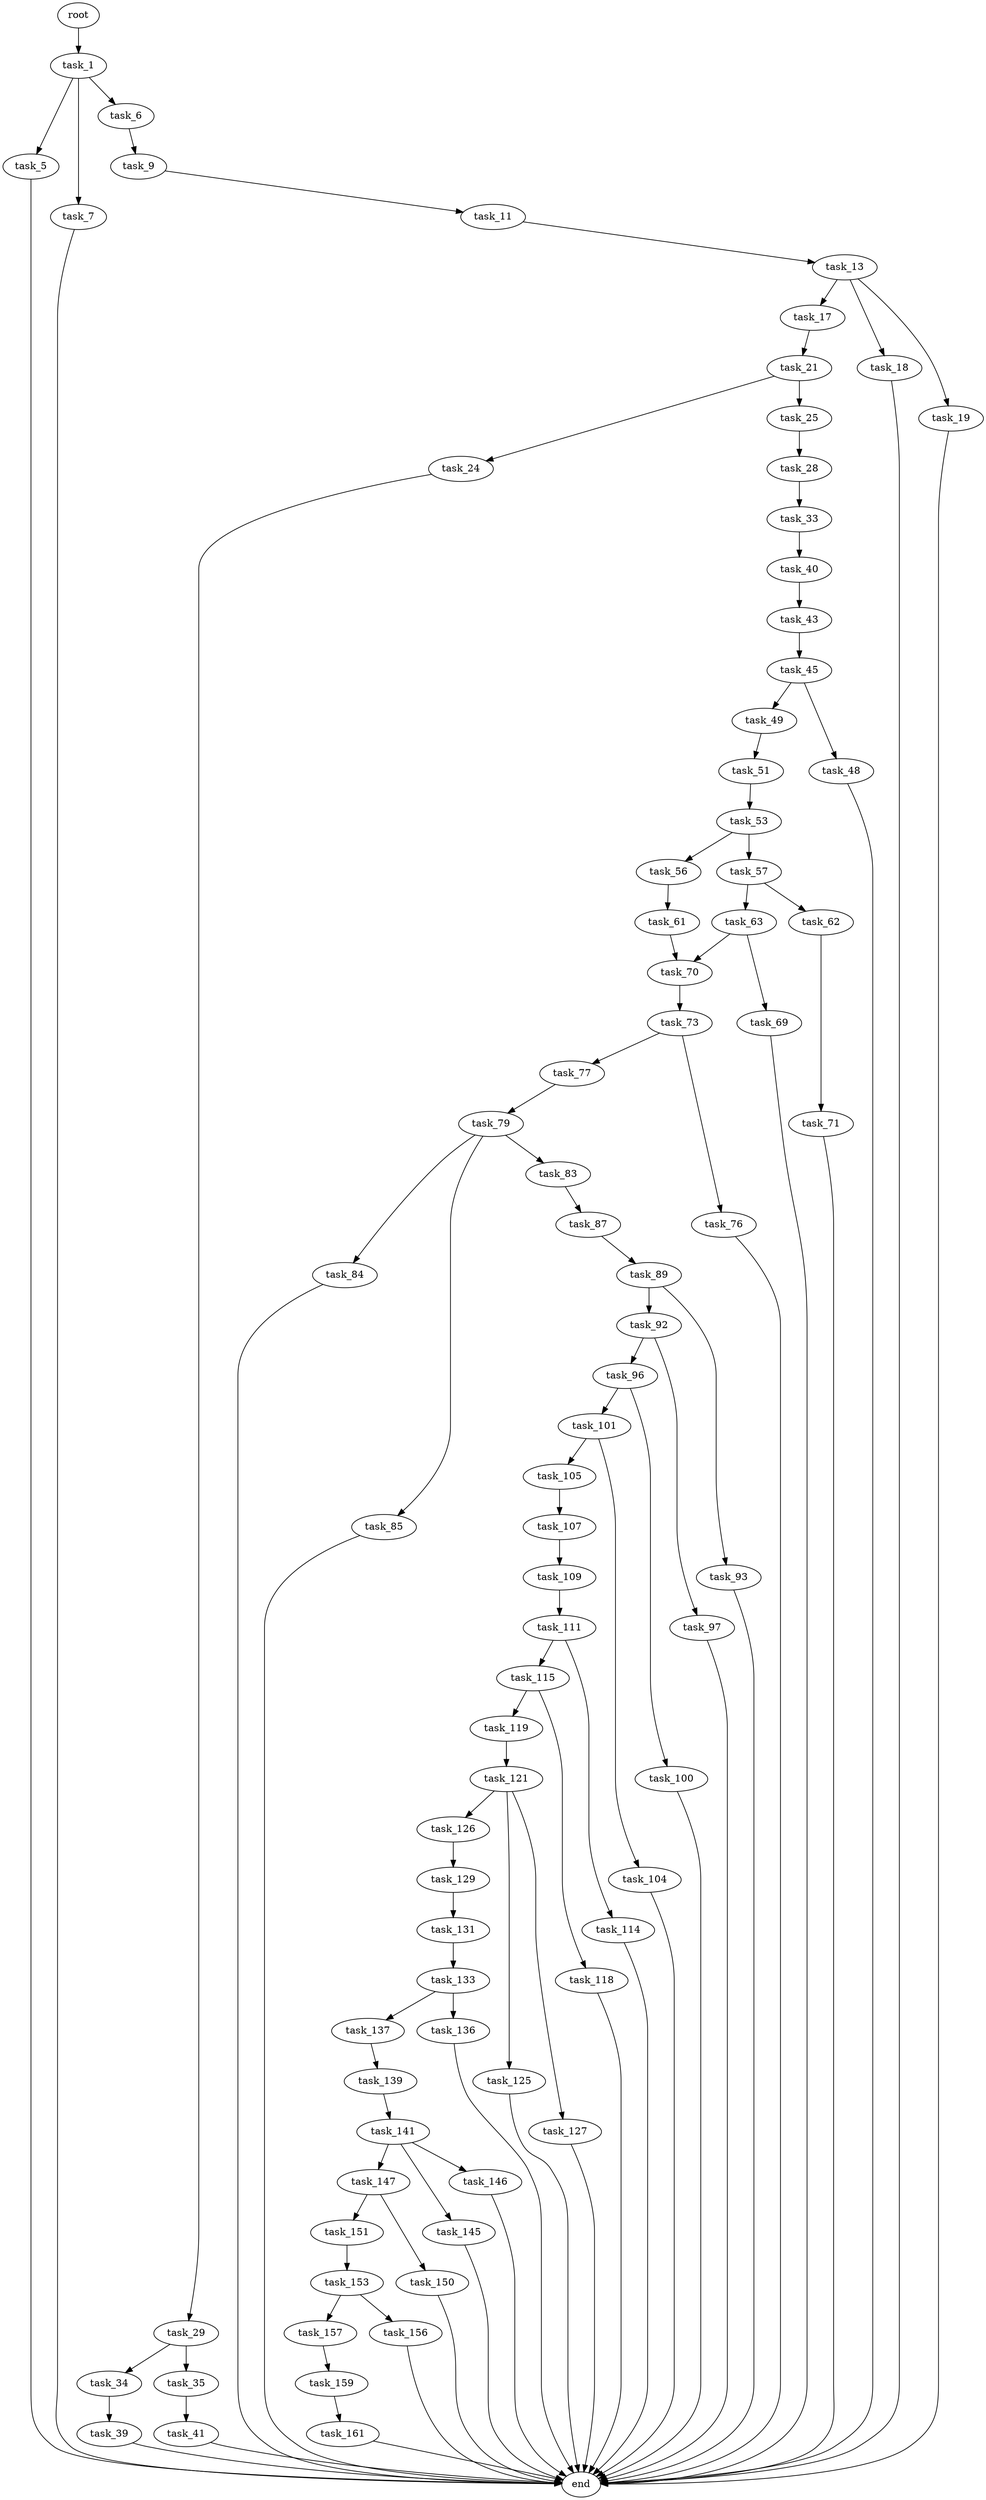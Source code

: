 digraph G {
  root [size="0.000000"];
  task_1 [size="3260336987.000000"];
  task_5 [size="121854812568.000000"];
  task_6 [size="105376010100.000000"];
  task_7 [size="1503390182.000000"];
  task_9 [size="4059975785.000000"];
  task_11 [size="293679476039.000000"];
  task_13 [size="14219878918.000000"];
  task_17 [size="68719476736.000000"];
  task_18 [size="28991029248.000000"];
  task_19 [size="368293445632.000000"];
  task_21 [size="28991029248.000000"];
  task_24 [size="39012978280.000000"];
  task_25 [size="520371612.000000"];
  task_28 [size="231928233984.000000"];
  task_29 [size="27558838311.000000"];
  task_33 [size="3559023858.000000"];
  task_34 [size="4335331618.000000"];
  task_35 [size="134217728000.000000"];
  task_39 [size="25484828579.000000"];
  task_40 [size="28991029248.000000"];
  task_41 [size="538531156508.000000"];
  task_43 [size="191859767841.000000"];
  task_45 [size="782757789696.000000"];
  task_48 [size="529883184615.000000"];
  task_49 [size="40731773965.000000"];
  task_51 [size="2457551898.000000"];
  task_53 [size="8589934592.000000"];
  task_56 [size="96690060883.000000"];
  task_57 [size="1771644100.000000"];
  task_61 [size="24149044165.000000"];
  task_62 [size="437724380915.000000"];
  task_63 [size="68719476736.000000"];
  task_69 [size="549755813888.000000"];
  task_70 [size="134217728000.000000"];
  task_71 [size="3311989244.000000"];
  task_73 [size="459258030845.000000"];
  task_76 [size="12629648507.000000"];
  task_77 [size="28991029248.000000"];
  task_79 [size="106690726569.000000"];
  task_83 [size="39318024546.000000"];
  task_84 [size="771358016943.000000"];
  task_85 [size="6651659084.000000"];
  task_87 [size="194275965111.000000"];
  task_89 [size="11039143530.000000"];
  task_92 [size="8589934592.000000"];
  task_93 [size="30748271507.000000"];
  task_96 [size="118672442110.000000"];
  task_97 [size="4996262860.000000"];
  task_100 [size="572609077.000000"];
  task_101 [size="782757789696.000000"];
  task_104 [size="22961351685.000000"];
  task_105 [size="58356904759.000000"];
  task_107 [size="303796223297.000000"];
  task_109 [size="8242210081.000000"];
  task_111 [size="8589934592.000000"];
  task_114 [size="39688032541.000000"];
  task_115 [size="1073741824000.000000"];
  task_118 [size="782757789696.000000"];
  task_119 [size="368293445632.000000"];
  task_121 [size="851888498.000000"];
  task_125 [size="7751072475.000000"];
  task_126 [size="198284884419.000000"];
  task_127 [size="231928233984.000000"];
  task_129 [size="28991029248.000000"];
  task_131 [size="1051595533090.000000"];
  task_133 [size="2484290627.000000"];
  task_136 [size="782757789696.000000"];
  task_137 [size="1073741824000.000000"];
  task_139 [size="7881724806.000000"];
  task_141 [size="47687233385.000000"];
  task_145 [size="10065960414.000000"];
  task_146 [size="650973018083.000000"];
  task_147 [size="549755813888.000000"];
  task_150 [size="19030576636.000000"];
  task_151 [size="37072275637.000000"];
  task_153 [size="38026988690.000000"];
  task_156 [size="28991029248.000000"];
  task_157 [size="28991029248.000000"];
  task_159 [size="231928233984.000000"];
  task_161 [size="170031841872.000000"];
  end [size="0.000000"];

  root -> task_1 [size="1.000000"];
  task_1 -> task_5 [size="209715200.000000"];
  task_1 -> task_6 [size="209715200.000000"];
  task_1 -> task_7 [size="209715200.000000"];
  task_5 -> end [size="1.000000"];
  task_6 -> task_9 [size="411041792.000000"];
  task_7 -> end [size="1.000000"];
  task_9 -> task_11 [size="75497472.000000"];
  task_11 -> task_13 [size="301989888.000000"];
  task_13 -> task_17 [size="411041792.000000"];
  task_13 -> task_18 [size="411041792.000000"];
  task_13 -> task_19 [size="411041792.000000"];
  task_17 -> task_21 [size="134217728.000000"];
  task_18 -> end [size="1.000000"];
  task_19 -> end [size="1.000000"];
  task_21 -> task_24 [size="75497472.000000"];
  task_21 -> task_25 [size="75497472.000000"];
  task_24 -> task_29 [size="33554432.000000"];
  task_25 -> task_28 [size="33554432.000000"];
  task_28 -> task_33 [size="301989888.000000"];
  task_29 -> task_34 [size="536870912.000000"];
  task_29 -> task_35 [size="536870912.000000"];
  task_33 -> task_40 [size="75497472.000000"];
  task_34 -> task_39 [size="536870912.000000"];
  task_35 -> task_41 [size="209715200.000000"];
  task_39 -> end [size="1.000000"];
  task_40 -> task_43 [size="75497472.000000"];
  task_41 -> end [size="1.000000"];
  task_43 -> task_45 [size="209715200.000000"];
  task_45 -> task_48 [size="679477248.000000"];
  task_45 -> task_49 [size="679477248.000000"];
  task_48 -> end [size="1.000000"];
  task_49 -> task_51 [size="679477248.000000"];
  task_51 -> task_53 [size="209715200.000000"];
  task_53 -> task_56 [size="33554432.000000"];
  task_53 -> task_57 [size="33554432.000000"];
  task_56 -> task_61 [size="411041792.000000"];
  task_57 -> task_62 [size="134217728.000000"];
  task_57 -> task_63 [size="134217728.000000"];
  task_61 -> task_70 [size="838860800.000000"];
  task_62 -> task_71 [size="301989888.000000"];
  task_63 -> task_69 [size="134217728.000000"];
  task_63 -> task_70 [size="134217728.000000"];
  task_69 -> end [size="1.000000"];
  task_70 -> task_73 [size="209715200.000000"];
  task_71 -> end [size="1.000000"];
  task_73 -> task_76 [size="301989888.000000"];
  task_73 -> task_77 [size="301989888.000000"];
  task_76 -> end [size="1.000000"];
  task_77 -> task_79 [size="75497472.000000"];
  task_79 -> task_83 [size="75497472.000000"];
  task_79 -> task_84 [size="75497472.000000"];
  task_79 -> task_85 [size="75497472.000000"];
  task_83 -> task_87 [size="33554432.000000"];
  task_84 -> end [size="1.000000"];
  task_85 -> end [size="1.000000"];
  task_87 -> task_89 [size="301989888.000000"];
  task_89 -> task_92 [size="411041792.000000"];
  task_89 -> task_93 [size="411041792.000000"];
  task_92 -> task_96 [size="33554432.000000"];
  task_92 -> task_97 [size="33554432.000000"];
  task_93 -> end [size="1.000000"];
  task_96 -> task_100 [size="134217728.000000"];
  task_96 -> task_101 [size="134217728.000000"];
  task_97 -> end [size="1.000000"];
  task_100 -> end [size="1.000000"];
  task_101 -> task_104 [size="679477248.000000"];
  task_101 -> task_105 [size="679477248.000000"];
  task_104 -> end [size="1.000000"];
  task_105 -> task_107 [size="134217728.000000"];
  task_107 -> task_109 [size="679477248.000000"];
  task_109 -> task_111 [size="209715200.000000"];
  task_111 -> task_114 [size="33554432.000000"];
  task_111 -> task_115 [size="33554432.000000"];
  task_114 -> end [size="1.000000"];
  task_115 -> task_118 [size="838860800.000000"];
  task_115 -> task_119 [size="838860800.000000"];
  task_118 -> end [size="1.000000"];
  task_119 -> task_121 [size="411041792.000000"];
  task_121 -> task_125 [size="33554432.000000"];
  task_121 -> task_126 [size="33554432.000000"];
  task_121 -> task_127 [size="33554432.000000"];
  task_125 -> end [size="1.000000"];
  task_126 -> task_129 [size="536870912.000000"];
  task_127 -> end [size="1.000000"];
  task_129 -> task_131 [size="75497472.000000"];
  task_131 -> task_133 [size="679477248.000000"];
  task_133 -> task_136 [size="209715200.000000"];
  task_133 -> task_137 [size="209715200.000000"];
  task_136 -> end [size="1.000000"];
  task_137 -> task_139 [size="838860800.000000"];
  task_139 -> task_141 [size="838860800.000000"];
  task_141 -> task_145 [size="209715200.000000"];
  task_141 -> task_146 [size="209715200.000000"];
  task_141 -> task_147 [size="209715200.000000"];
  task_145 -> end [size="1.000000"];
  task_146 -> end [size="1.000000"];
  task_147 -> task_150 [size="536870912.000000"];
  task_147 -> task_151 [size="536870912.000000"];
  task_150 -> end [size="1.000000"];
  task_151 -> task_153 [size="75497472.000000"];
  task_153 -> task_156 [size="75497472.000000"];
  task_153 -> task_157 [size="75497472.000000"];
  task_156 -> end [size="1.000000"];
  task_157 -> task_159 [size="75497472.000000"];
  task_159 -> task_161 [size="301989888.000000"];
  task_161 -> end [size="1.000000"];
}
